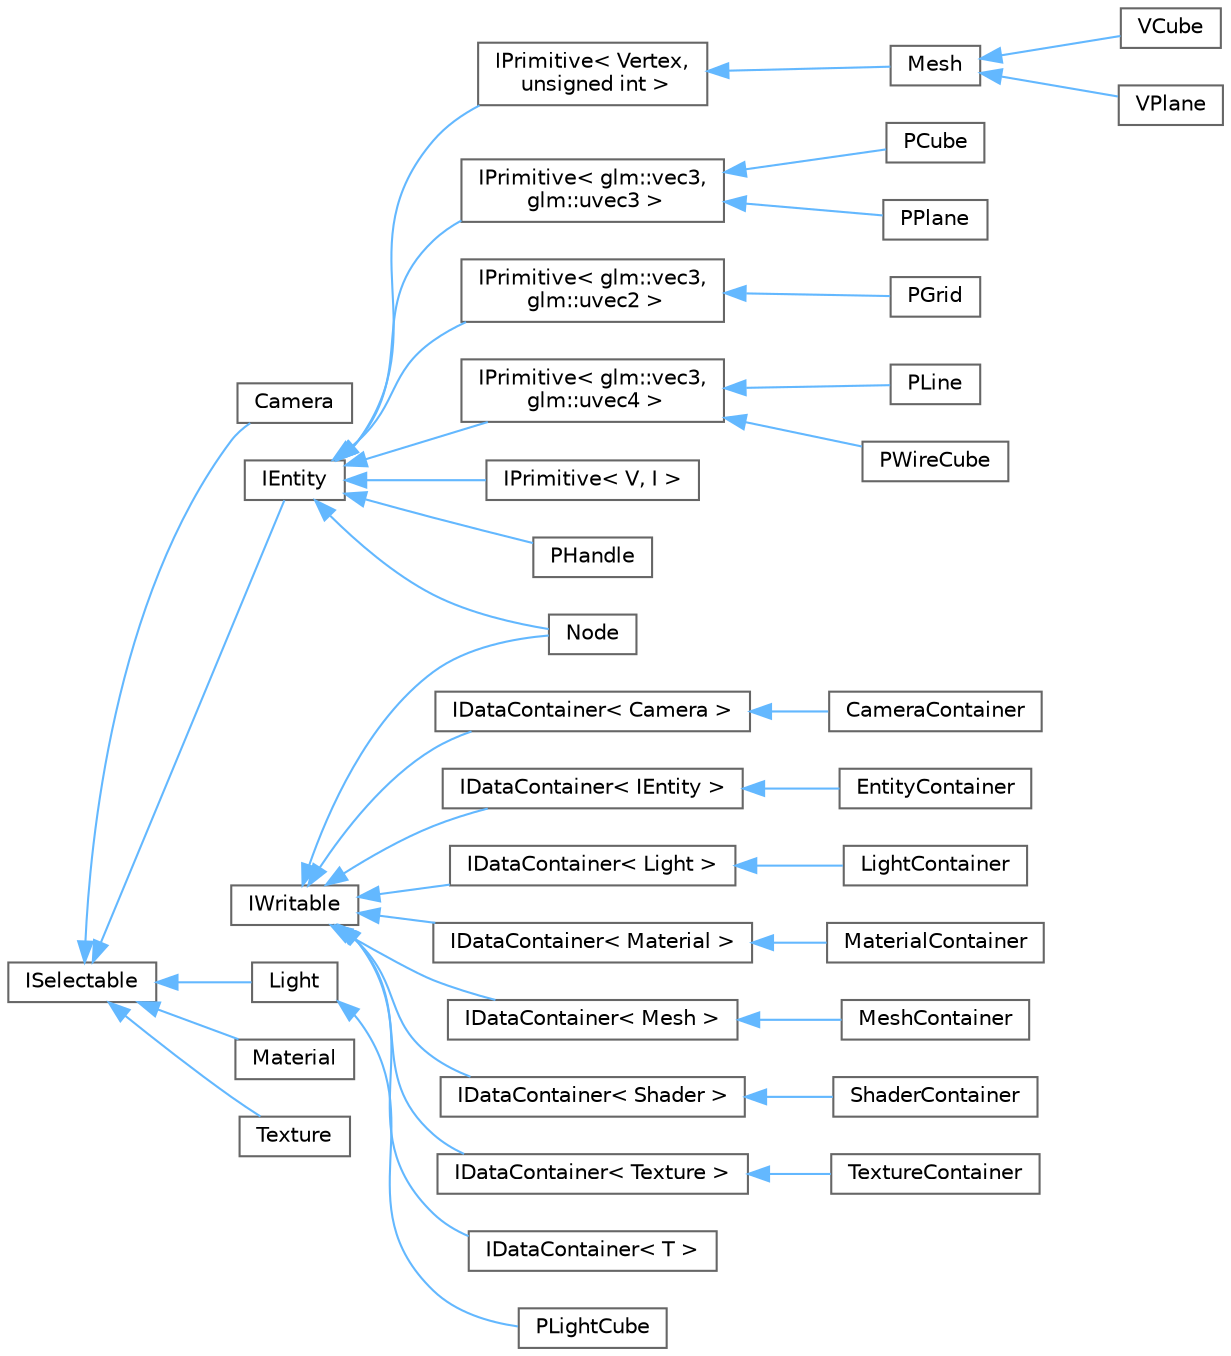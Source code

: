 digraph "Graphical Class Hierarchy"
{
 // LATEX_PDF_SIZE
  bgcolor="transparent";
  edge [fontname=Helvetica,fontsize=10,labelfontname=Helvetica,labelfontsize=10];
  node [fontname=Helvetica,fontsize=10,shape=box,height=0.2,width=0.4];
  rankdir="LR";
  Node0 [id="Node000000",label="ISelectable",height=0.2,width=0.4,color="grey40", fillcolor="white", style="filled",URL="$class_i_selectable.html",tooltip="Interface for all items that can be selected to be viewed in the inspector."];
  Node0 -> Node1 [id="edge23_Node000000_Node000001",dir="back",color="steelblue1",style="solid",tooltip=" "];
  Node1 [id="Node000001",label="Camera",height=0.2,width=0.4,color="grey40", fillcolor="white", style="filled",URL="$class_camera.html",tooltip=" "];
  Node0 -> Node2 [id="edge24_Node000000_Node000002",dir="back",color="steelblue1",style="solid",tooltip=" "];
  Node2 [id="Node000002",label="IEntity",height=0.2,width=0.4,color="grey40", fillcolor="white", style="filled",URL="$class_i_entity.html",tooltip=" "];
  Node2 -> Node3 [id="edge25_Node000002_Node000003",dir="back",color="steelblue1",style="solid",tooltip=" "];
  Node3 [id="Node000003",label="IPrimitive\< Vertex,\l unsigned int \>",height=0.2,width=0.4,color="grey40", fillcolor="white", style="filled",URL="$class_i_primitive.html",tooltip=" "];
  Node3 -> Node4 [id="edge26_Node000003_Node000004",dir="back",color="steelblue1",style="solid",tooltip=" "];
  Node4 [id="Node000004",label="Mesh",height=0.2,width=0.4,color="grey40", fillcolor="white", style="filled",URL="$class_mesh.html",tooltip=" "];
  Node4 -> Node5 [id="edge27_Node000004_Node000005",dir="back",color="steelblue1",style="solid",tooltip=" "];
  Node5 [id="Node000005",label="VCube",height=0.2,width=0.4,color="grey40", fillcolor="white", style="filled",URL="$class_v_cube.html",tooltip=" "];
  Node4 -> Node6 [id="edge28_Node000004_Node000006",dir="back",color="steelblue1",style="solid",tooltip=" "];
  Node6 [id="Node000006",label="VPlane",height=0.2,width=0.4,color="grey40", fillcolor="white", style="filled",URL="$class_v_plane.html",tooltip=" "];
  Node2 -> Node7 [id="edge29_Node000002_Node000007",dir="back",color="steelblue1",style="solid",tooltip=" "];
  Node7 [id="Node000007",label="IPrimitive\< glm::vec3,\l glm::uvec3 \>",height=0.2,width=0.4,color="grey40", fillcolor="white", style="filled",URL="$class_i_primitive.html",tooltip=" "];
  Node7 -> Node8 [id="edge30_Node000007_Node000008",dir="back",color="steelblue1",style="solid",tooltip=" "];
  Node8 [id="Node000008",label="PCube",height=0.2,width=0.4,color="grey40", fillcolor="white", style="filled",URL="$class_p_cube.html",tooltip=" "];
  Node7 -> Node9 [id="edge31_Node000007_Node000009",dir="back",color="steelblue1",style="solid",tooltip=" "];
  Node9 [id="Node000009",label="PPlane",height=0.2,width=0.4,color="grey40", fillcolor="white", style="filled",URL="$class_p_plane.html",tooltip=" "];
  Node2 -> Node10 [id="edge32_Node000002_Node000010",dir="back",color="steelblue1",style="solid",tooltip=" "];
  Node10 [id="Node000010",label="IPrimitive\< glm::vec3,\l glm::uvec2 \>",height=0.2,width=0.4,color="grey40", fillcolor="white", style="filled",URL="$class_i_primitive.html",tooltip=" "];
  Node10 -> Node11 [id="edge33_Node000010_Node000011",dir="back",color="steelblue1",style="solid",tooltip=" "];
  Node11 [id="Node000011",label="PGrid",height=0.2,width=0.4,color="grey40", fillcolor="white", style="filled",URL="$class_p_grid.html",tooltip=" "];
  Node2 -> Node12 [id="edge34_Node000002_Node000012",dir="back",color="steelblue1",style="solid",tooltip=" "];
  Node12 [id="Node000012",label="IPrimitive\< glm::vec3,\l glm::uvec4 \>",height=0.2,width=0.4,color="grey40", fillcolor="white", style="filled",URL="$class_i_primitive.html",tooltip=" "];
  Node12 -> Node13 [id="edge35_Node000012_Node000013",dir="back",color="steelblue1",style="solid",tooltip=" "];
  Node13 [id="Node000013",label="PLine",height=0.2,width=0.4,color="grey40", fillcolor="white", style="filled",URL="$class_p_line.html",tooltip=" "];
  Node12 -> Node14 [id="edge36_Node000012_Node000014",dir="back",color="steelblue1",style="solid",tooltip=" "];
  Node14 [id="Node000014",label="PWireCube",height=0.2,width=0.4,color="grey40", fillcolor="white", style="filled",URL="$class_p_wire_cube.html",tooltip=" "];
  Node2 -> Node15 [id="edge37_Node000002_Node000015",dir="back",color="steelblue1",style="solid",tooltip=" "];
  Node15 [id="Node000015",label="IPrimitive\< V, I \>",height=0.2,width=0.4,color="grey40", fillcolor="white", style="filled",URL="$class_i_primitive.html",tooltip=" "];
  Node2 -> Node16 [id="edge38_Node000002_Node000016",dir="back",color="steelblue1",style="solid",tooltip=" "];
  Node16 [id="Node000016",label="Node",height=0.2,width=0.4,color="grey40", fillcolor="white", style="filled",URL="$class_node.html",tooltip="Node used to group together other nodes and meshes in a scene."];
  Node2 -> Node33 [id="edge39_Node000002_Node000033",dir="back",color="steelblue1",style="solid",tooltip=" "];
  Node33 [id="Node000033",label="PHandle",height=0.2,width=0.4,color="grey40", fillcolor="white", style="filled",URL="$class_p_handle.html",tooltip=" "];
  Node0 -> Node34 [id="edge40_Node000000_Node000034",dir="back",color="steelblue1",style="solid",tooltip=" "];
  Node34 [id="Node000034",label="Light",height=0.2,width=0.4,color="grey40", fillcolor="white", style="filled",URL="$class_light.html",tooltip=" "];
  Node34 -> Node35 [id="edge41_Node000034_Node000035",dir="back",color="steelblue1",style="solid",tooltip=" "];
  Node35 [id="Node000035",label="PLightCube",height=0.2,width=0.4,color="grey40", fillcolor="white", style="filled",URL="$class_p_light_cube.html",tooltip=" "];
  Node0 -> Node36 [id="edge42_Node000000_Node000036",dir="back",color="steelblue1",style="solid",tooltip=" "];
  Node36 [id="Node000036",label="Material",height=0.2,width=0.4,color="grey40", fillcolor="white", style="filled",URL="$class_material.html",tooltip="Class that stores all texture and render information for a material."];
  Node0 -> Node37 [id="edge43_Node000000_Node000037",dir="back",color="steelblue1",style="solid",tooltip=" "];
  Node37 [id="Node000037",label="Texture",height=0.2,width=0.4,color="grey40", fillcolor="white", style="filled",URL="$struct_texture.html",tooltip="A structure that stores a texture file that has been read into the OpenGL context."];
  Node17 [id="Node000017",label="IWritable",height=0.2,width=0.4,color="grey40", fillcolor="white", style="filled",URL="$class_i_writable.html",tooltip=" "];
  Node17 -> Node18 [id="edge44_Node000017_Node000018",dir="back",color="steelblue1",style="solid",tooltip=" "];
  Node18 [id="Node000018",label="IDataContainer\< Camera \>",height=0.2,width=0.4,color="grey40", fillcolor="white", style="filled",URL="$class_i_data_container.html",tooltip=" "];
  Node18 -> Node19 [id="edge45_Node000018_Node000019",dir="back",color="steelblue1",style="solid",tooltip=" "];
  Node19 [id="Node000019",label="CameraContainer",height=0.2,width=0.4,color="grey40", fillcolor="white", style="filled",URL="$class_camera_container.html",tooltip=" "];
  Node17 -> Node20 [id="edge46_Node000017_Node000020",dir="back",color="steelblue1",style="solid",tooltip=" "];
  Node20 [id="Node000020",label="IDataContainer\< IEntity \>",height=0.2,width=0.4,color="grey40", fillcolor="white", style="filled",URL="$class_i_data_container.html",tooltip=" "];
  Node20 -> Node21 [id="edge47_Node000020_Node000021",dir="back",color="steelblue1",style="solid",tooltip=" "];
  Node21 [id="Node000021",label="EntityContainer",height=0.2,width=0.4,color="grey40", fillcolor="white", style="filled",URL="$class_entity_container.html",tooltip=" "];
  Node17 -> Node22 [id="edge48_Node000017_Node000022",dir="back",color="steelblue1",style="solid",tooltip=" "];
  Node22 [id="Node000022",label="IDataContainer\< Light \>",height=0.2,width=0.4,color="grey40", fillcolor="white", style="filled",URL="$class_i_data_container.html",tooltip=" "];
  Node22 -> Node23 [id="edge49_Node000022_Node000023",dir="back",color="steelblue1",style="solid",tooltip=" "];
  Node23 [id="Node000023",label="LightContainer",height=0.2,width=0.4,color="grey40", fillcolor="white", style="filled",URL="$class_light_container.html",tooltip=" "];
  Node17 -> Node24 [id="edge50_Node000017_Node000024",dir="back",color="steelblue1",style="solid",tooltip=" "];
  Node24 [id="Node000024",label="IDataContainer\< Material \>",height=0.2,width=0.4,color="grey40", fillcolor="white", style="filled",URL="$class_i_data_container.html",tooltip=" "];
  Node24 -> Node25 [id="edge51_Node000024_Node000025",dir="back",color="steelblue1",style="solid",tooltip=" "];
  Node25 [id="Node000025",label="MaterialContainer",height=0.2,width=0.4,color="grey40", fillcolor="white", style="filled",URL="$class_material_container.html",tooltip=" "];
  Node17 -> Node26 [id="edge52_Node000017_Node000026",dir="back",color="steelblue1",style="solid",tooltip=" "];
  Node26 [id="Node000026",label="IDataContainer\< Mesh \>",height=0.2,width=0.4,color="grey40", fillcolor="white", style="filled",URL="$class_i_data_container.html",tooltip=" "];
  Node26 -> Node27 [id="edge53_Node000026_Node000027",dir="back",color="steelblue1",style="solid",tooltip=" "];
  Node27 [id="Node000027",label="MeshContainer",height=0.2,width=0.4,color="grey40", fillcolor="white", style="filled",URL="$class_mesh_container.html",tooltip=" "];
  Node17 -> Node28 [id="edge54_Node000017_Node000028",dir="back",color="steelblue1",style="solid",tooltip=" "];
  Node28 [id="Node000028",label="IDataContainer\< Shader \>",height=0.2,width=0.4,color="grey40", fillcolor="white", style="filled",URL="$class_i_data_container.html",tooltip=" "];
  Node28 -> Node29 [id="edge55_Node000028_Node000029",dir="back",color="steelblue1",style="solid",tooltip=" "];
  Node29 [id="Node000029",label="ShaderContainer",height=0.2,width=0.4,color="grey40", fillcolor="white", style="filled",URL="$class_shader_container.html",tooltip=" "];
  Node17 -> Node30 [id="edge56_Node000017_Node000030",dir="back",color="steelblue1",style="solid",tooltip=" "];
  Node30 [id="Node000030",label="IDataContainer\< Texture \>",height=0.2,width=0.4,color="grey40", fillcolor="white", style="filled",URL="$class_i_data_container.html",tooltip=" "];
  Node30 -> Node31 [id="edge57_Node000030_Node000031",dir="back",color="steelblue1",style="solid",tooltip=" "];
  Node31 [id="Node000031",label="TextureContainer",height=0.2,width=0.4,color="grey40", fillcolor="white", style="filled",URL="$class_texture_container.html",tooltip=" "];
  Node17 -> Node32 [id="edge58_Node000017_Node000032",dir="back",color="steelblue1",style="solid",tooltip=" "];
  Node32 [id="Node000032",label="IDataContainer\< T \>",height=0.2,width=0.4,color="grey40", fillcolor="white", style="filled",URL="$class_i_data_container.html",tooltip="Container class for storing key value pairs. Should not be instantiated directly, but should be overr..."];
  Node17 -> Node16 [id="edge59_Node000017_Node000016",dir="back",color="steelblue1",style="solid",tooltip=" "];
}
